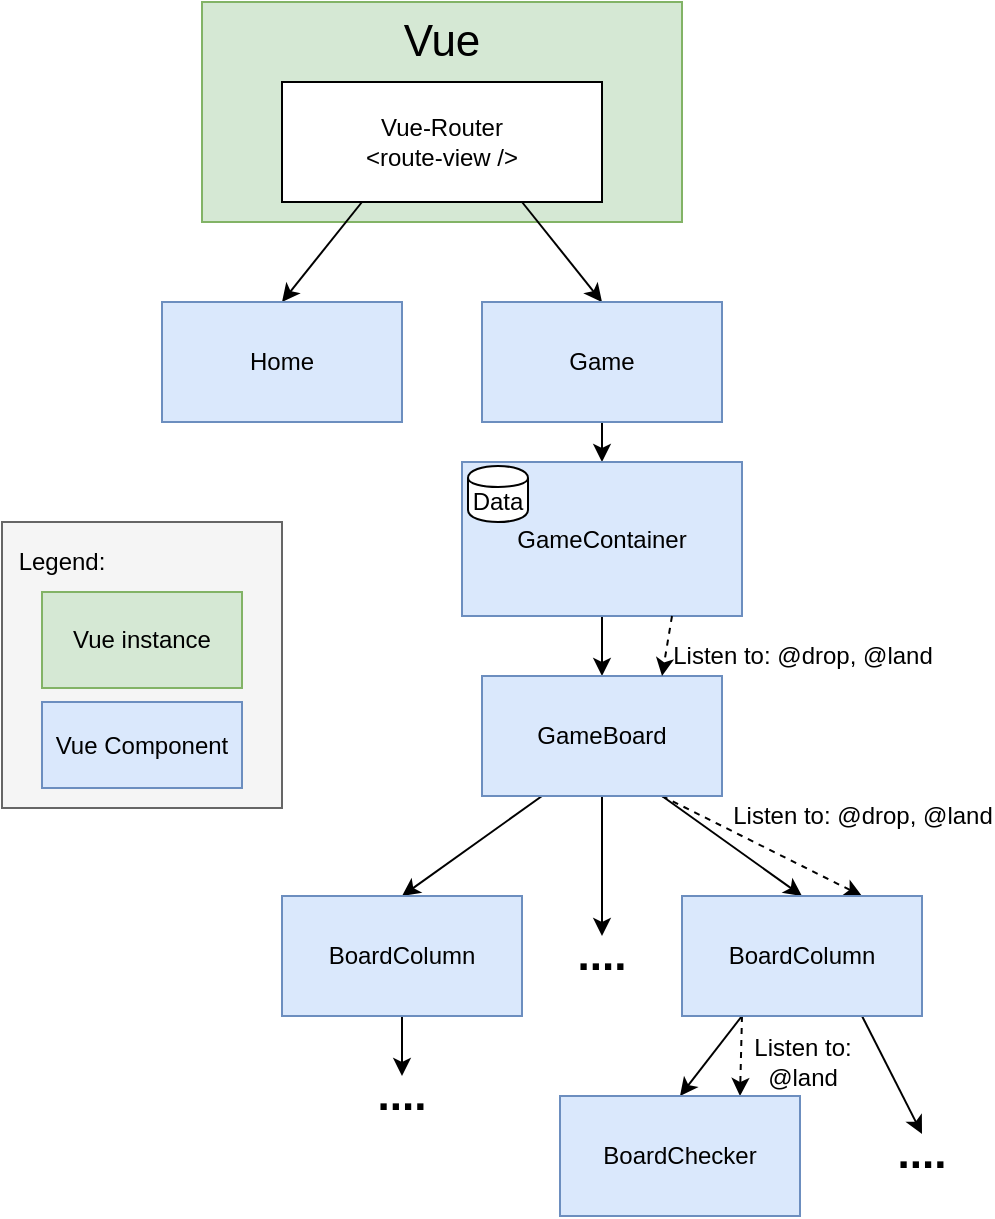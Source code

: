 <mxfile version="12.2.8" type="device" pages="1"><diagram id="noLM79Zp_NjcXSKg_wBP" name="Page-1"><mxGraphModel dx="1002" dy="765" grid="1" gridSize="10" guides="1" tooltips="1" connect="1" arrows="1" fold="1" page="1" pageScale="1" pageWidth="1169" pageHeight="827" math="0" shadow="0"><root><mxCell id="0"/><mxCell id="1" parent="0"/><mxCell id="_mDlsUui13StddQ8msHg-1" value="" style="rounded=0;whiteSpace=wrap;html=1;fillColor=#d5e8d4;strokeColor=#82b366;" parent="1" vertex="1"><mxGeometry x="360" y="330" width="240" height="110" as="geometry"/></mxCell><mxCell id="_mDlsUui13StddQ8msHg-6" style="rounded=0;orthogonalLoop=1;jettySize=auto;html=1;exitX=0.25;exitY=1;exitDx=0;exitDy=0;entryX=0.5;entryY=0;entryDx=0;entryDy=0;" parent="1" source="_mDlsUui13StddQ8msHg-2" target="_mDlsUui13StddQ8msHg-4" edge="1"><mxGeometry relative="1" as="geometry"/></mxCell><mxCell id="_mDlsUui13StddQ8msHg-7" style="edgeStyle=none;rounded=0;orthogonalLoop=1;jettySize=auto;html=1;exitX=0.75;exitY=1;exitDx=0;exitDy=0;entryX=0.5;entryY=0;entryDx=0;entryDy=0;" parent="1" source="_mDlsUui13StddQ8msHg-2" target="_mDlsUui13StddQ8msHg-5" edge="1"><mxGeometry relative="1" as="geometry"/></mxCell><mxCell id="_mDlsUui13StddQ8msHg-2" value="Vue-Router&lt;br&gt;&amp;lt;route-view /&amp;gt;" style="rounded=0;whiteSpace=wrap;html=1;" parent="1" vertex="1"><mxGeometry x="400" y="370" width="160" height="60" as="geometry"/></mxCell><mxCell id="_mDlsUui13StddQ8msHg-3" value="Vue" style="text;html=1;strokeColor=none;fillColor=none;align=center;verticalAlign=middle;whiteSpace=wrap;rounded=0;fontSize=22;" parent="1" vertex="1"><mxGeometry x="460" y="340" width="40" height="20" as="geometry"/></mxCell><mxCell id="_mDlsUui13StddQ8msHg-4" value="Home" style="rounded=0;whiteSpace=wrap;html=1;fillColor=#dae8fc;strokeColor=#6c8ebf;" parent="1" vertex="1"><mxGeometry x="340" y="480" width="120" height="60" as="geometry"/></mxCell><mxCell id="_mDlsUui13StddQ8msHg-38" style="edgeStyle=none;rounded=0;orthogonalLoop=1;jettySize=auto;html=1;exitX=0.5;exitY=1;exitDx=0;exitDy=0;entryX=0.5;entryY=0;entryDx=0;entryDy=0;fontSize=12;" parent="1" source="_mDlsUui13StddQ8msHg-5" target="_mDlsUui13StddQ8msHg-10" edge="1"><mxGeometry relative="1" as="geometry"/></mxCell><mxCell id="_mDlsUui13StddQ8msHg-5" value="Game" style="rounded=0;whiteSpace=wrap;html=1;fillColor=#dae8fc;strokeColor=#6c8ebf;" parent="1" vertex="1"><mxGeometry x="500" y="480" width="120" height="60" as="geometry"/></mxCell><mxCell id="_mDlsUui13StddQ8msHg-14" style="edgeStyle=none;rounded=0;orthogonalLoop=1;jettySize=auto;html=1;exitX=0.5;exitY=1;exitDx=0;exitDy=0;entryX=0.5;entryY=0;entryDx=0;entryDy=0;fontSize=12;" parent="1" source="_mDlsUui13StddQ8msHg-10" target="_mDlsUui13StddQ8msHg-13" edge="1"><mxGeometry relative="1" as="geometry"/></mxCell><mxCell id="_mDlsUui13StddQ8msHg-10" value="GameContainer" style="rounded=0;whiteSpace=wrap;html=1;fillColor=#dae8fc;strokeColor=#6c8ebf;" parent="1" vertex="1"><mxGeometry x="490" y="560" width="140" height="77" as="geometry"/></mxCell><mxCell id="_mDlsUui13StddQ8msHg-20" style="edgeStyle=none;rounded=0;orthogonalLoop=1;jettySize=auto;html=1;exitX=0.25;exitY=1;exitDx=0;exitDy=0;entryX=0.5;entryY=0;entryDx=0;entryDy=0;fontSize=12;" parent="1" source="_mDlsUui13StddQ8msHg-13" target="_mDlsUui13StddQ8msHg-16" edge="1"><mxGeometry relative="1" as="geometry"/></mxCell><mxCell id="_mDlsUui13StddQ8msHg-28" style="edgeStyle=none;rounded=0;orthogonalLoop=1;jettySize=auto;html=1;exitX=0.5;exitY=1;exitDx=0;exitDy=0;entryX=0.5;entryY=0;entryDx=0;entryDy=0;fontSize=12;" parent="1" source="_mDlsUui13StddQ8msHg-13" target="_mDlsUui13StddQ8msHg-19" edge="1"><mxGeometry relative="1" as="geometry"/></mxCell><mxCell id="_mDlsUui13StddQ8msHg-29" style="edgeStyle=none;rounded=0;orthogonalLoop=1;jettySize=auto;html=1;exitX=0.75;exitY=1;exitDx=0;exitDy=0;entryX=0.5;entryY=0;entryDx=0;entryDy=0;fontSize=12;" parent="1" source="_mDlsUui13StddQ8msHg-13" target="_mDlsUui13StddQ8msHg-17" edge="1"><mxGeometry relative="1" as="geometry"/></mxCell><mxCell id="_mDlsUui13StddQ8msHg-31" value="Listen to: @drop, @land" style="edgeStyle=none;rounded=0;orthogonalLoop=1;jettySize=auto;html=1;exitX=0.75;exitY=1;exitDx=0;exitDy=0;entryX=0.75;entryY=0;entryDx=0;entryDy=0;dashed=1;fontSize=12;" parent="1" source="_mDlsUui13StddQ8msHg-13" target="_mDlsUui13StddQ8msHg-17" edge="1"><mxGeometry x="0.68" y="36" relative="1" as="geometry"><mxPoint as="offset"/></mxGeometry></mxCell><mxCell id="_mDlsUui13StddQ8msHg-13" value="GameBoard" style="rounded=0;whiteSpace=wrap;html=1;fillColor=#dae8fc;strokeColor=#6c8ebf;" parent="1" vertex="1"><mxGeometry x="500" y="667" width="120" height="60" as="geometry"/></mxCell><mxCell id="_mDlsUui13StddQ8msHg-25" style="edgeStyle=none;rounded=0;orthogonalLoop=1;jettySize=auto;html=1;exitX=0.5;exitY=1;exitDx=0;exitDy=0;entryX=0.5;entryY=0;entryDx=0;entryDy=0;fontSize=12;" parent="1" source="_mDlsUui13StddQ8msHg-16" target="_mDlsUui13StddQ8msHg-24" edge="1"><mxGeometry relative="1" as="geometry"/></mxCell><mxCell id="_mDlsUui13StddQ8msHg-16" value="BoardColumn" style="rounded=0;whiteSpace=wrap;html=1;fillColor=#dae8fc;strokeColor=#6c8ebf;" parent="1" vertex="1"><mxGeometry x="400" y="777" width="120" height="60" as="geometry"/></mxCell><mxCell id="_mDlsUui13StddQ8msHg-27" style="edgeStyle=none;rounded=0;orthogonalLoop=1;jettySize=auto;html=1;exitX=0.25;exitY=1;exitDx=0;exitDy=0;entryX=0.5;entryY=0;entryDx=0;entryDy=0;fontSize=12;" parent="1" source="_mDlsUui13StddQ8msHg-17" target="_mDlsUui13StddQ8msHg-26" edge="1"><mxGeometry relative="1" as="geometry"/></mxCell><mxCell id="_mDlsUui13StddQ8msHg-30" value="Listen to:&lt;br&gt;@land" style="edgeStyle=none;rounded=0;orthogonalLoop=1;jettySize=auto;html=1;exitX=0.25;exitY=1;exitDx=0;exitDy=0;entryX=0.75;entryY=0;entryDx=0;entryDy=0;fontSize=12;dashed=1;" parent="1" source="_mDlsUui13StddQ8msHg-17" target="_mDlsUui13StddQ8msHg-26" edge="1"><mxGeometry x="0.112" y="31" relative="1" as="geometry"><mxPoint as="offset"/></mxGeometry></mxCell><mxCell id="_mDlsUui13StddQ8msHg-41" style="edgeStyle=none;rounded=0;orthogonalLoop=1;jettySize=auto;html=1;exitX=0.75;exitY=1;exitDx=0;exitDy=0;entryX=0.5;entryY=0;entryDx=0;entryDy=0;fontSize=12;" parent="1" source="_mDlsUui13StddQ8msHg-17" target="_mDlsUui13StddQ8msHg-40" edge="1"><mxGeometry relative="1" as="geometry"/></mxCell><mxCell id="_mDlsUui13StddQ8msHg-17" value="BoardColumn" style="rounded=0;whiteSpace=wrap;html=1;fillColor=#dae8fc;strokeColor=#6c8ebf;" parent="1" vertex="1"><mxGeometry x="600" y="777" width="120" height="60" as="geometry"/></mxCell><mxCell id="_mDlsUui13StddQ8msHg-19" value="&lt;b&gt;&lt;font style=&quot;font-size: 22px&quot;&gt;....&lt;/font&gt;&lt;/b&gt;" style="text;html=1;strokeColor=none;fillColor=none;align=center;verticalAlign=middle;whiteSpace=wrap;rounded=0;fontSize=12;" parent="1" vertex="1"><mxGeometry x="540" y="797" width="40" height="20" as="geometry"/></mxCell><mxCell id="_mDlsUui13StddQ8msHg-24" value="&lt;b&gt;&lt;font style=&quot;font-size: 22px&quot;&gt;....&lt;/font&gt;&lt;/b&gt;" style="text;html=1;strokeColor=none;fillColor=none;align=center;verticalAlign=middle;whiteSpace=wrap;rounded=0;fontSize=12;" parent="1" vertex="1"><mxGeometry x="440" y="867" width="40" height="20" as="geometry"/></mxCell><mxCell id="_mDlsUui13StddQ8msHg-26" value="BoardChecker" style="rounded=0;whiteSpace=wrap;html=1;fillColor=#dae8fc;strokeColor=#6c8ebf;" parent="1" vertex="1"><mxGeometry x="539" y="877" width="120" height="60" as="geometry"/></mxCell><mxCell id="_mDlsUui13StddQ8msHg-32" value="Listen to: @drop, @land" style="edgeStyle=none;rounded=0;orthogonalLoop=1;jettySize=auto;html=1;exitX=0.75;exitY=1;exitDx=0;exitDy=0;entryX=0.75;entryY=0;entryDx=0;entryDy=0;dashed=1;fontSize=12;" parent="1" source="_mDlsUui13StddQ8msHg-10" target="_mDlsUui13StddQ8msHg-13" edge="1"><mxGeometry x="-0.405" y="67" relative="1" as="geometry"><mxPoint x="600" y="719" as="sourcePoint"/><mxPoint x="700" y="769" as="targetPoint"/><mxPoint as="offset"/></mxGeometry></mxCell><mxCell id="_mDlsUui13StddQ8msHg-33" value="Data" style="shape=cylinder;whiteSpace=wrap;html=1;boundedLbl=1;backgroundOutline=1;fontSize=12;" parent="1" vertex="1"><mxGeometry x="493" y="562" width="30" height="28" as="geometry"/></mxCell><mxCell id="_mDlsUui13StddQ8msHg-40" value="&lt;b&gt;&lt;font style=&quot;font-size: 22px&quot;&gt;....&lt;/font&gt;&lt;/b&gt;" style="text;html=1;strokeColor=none;fillColor=none;align=center;verticalAlign=middle;whiteSpace=wrap;rounded=0;fontSize=12;" parent="1" vertex="1"><mxGeometry x="700" y="896" width="40" height="20" as="geometry"/></mxCell><mxCell id="7sxbzCRlW3ZewXBiF1QT-1" value="" style="rounded=0;whiteSpace=wrap;html=1;fillColor=#f5f5f5;strokeColor=#666666;fontColor=#333333;" vertex="1" parent="1"><mxGeometry x="260" y="590" width="140" height="143" as="geometry"/></mxCell><mxCell id="7sxbzCRlW3ZewXBiF1QT-2" value="Legend:" style="text;html=1;strokeColor=none;fillColor=none;align=center;verticalAlign=middle;whiteSpace=wrap;rounded=0;" vertex="1" parent="1"><mxGeometry x="270" y="600" width="40" height="20" as="geometry"/></mxCell><mxCell id="7sxbzCRlW3ZewXBiF1QT-3" value="Vue instance" style="rounded=0;whiteSpace=wrap;html=1;fillColor=#d5e8d4;strokeColor=#82b366;" vertex="1" parent="1"><mxGeometry x="280" y="625" width="100" height="48" as="geometry"/></mxCell><mxCell id="7sxbzCRlW3ZewXBiF1QT-4" value="Vue Component" style="rounded=0;whiteSpace=wrap;html=1;fillColor=#dae8fc;strokeColor=#6c8ebf;" vertex="1" parent="1"><mxGeometry x="280" y="680" width="100" height="43" as="geometry"/></mxCell></root></mxGraphModel></diagram></mxfile>